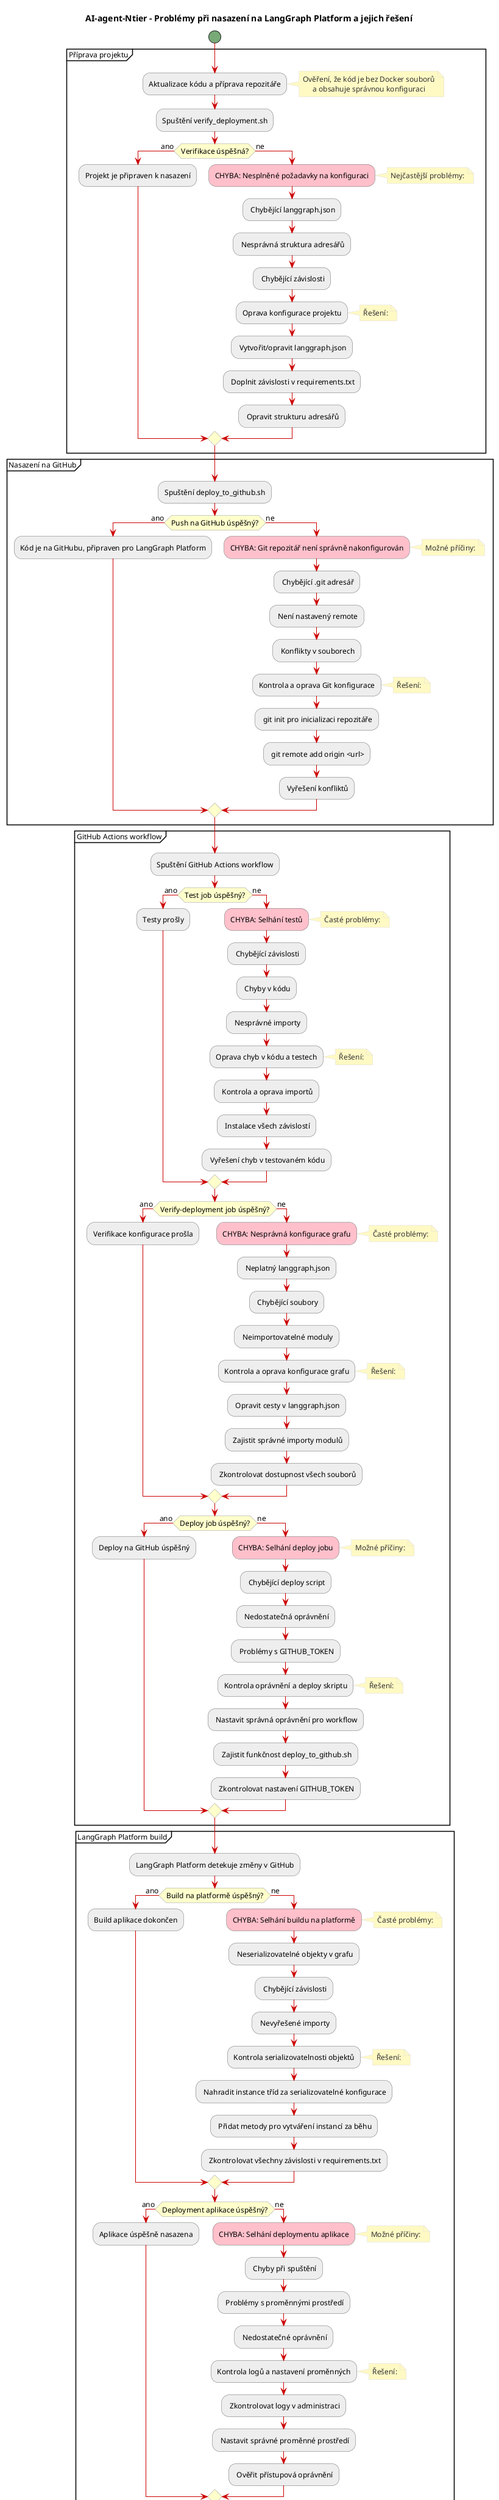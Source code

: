 @startuml "LangGraph-Platform-Deployment-Issues"
title "AI-agent-Ntier - Problémy při nasazení na LangGraph Platform a jejich řešení"

skinparam {
    DefaultFontName "Arial"
    DefaultFontSize 12
    DefaultTextAlignment center
    BackgroundColor white
    
    ArrowColor #CC0000
    DiamondBackgroundColor #FFFFCC
    DiamondBorderColor #999999
    
    ActivityBackgroundColor #EEEEEE
    ActivityBorderColor #666666
    ActivityDiamondBackgroundColor #FFFFCC
    ActivityDiamondBorderColor #999999
    ActivityEndColor #CC0000
    ActivityStartColor #77AA77
    
    NoteBackgroundColor #FFF9C4
    NoteBorderColor #DDDDDD
    NoteFontColor #333333
}

start

partition "Příprava projektu" {
  :Aktualizace kódu a příprava repozitáře;
  note right: Ověření, že kód je bez Docker souborů\na obsahuje správnou konfiguraci

  :Spuštění verify_deployment.sh;
  
  if (Verifikace úspěšná?) then (ano)
    :Projekt je připraven k nasazení;
  else (ne)
    #Pink:CHYBA: Nesplněné požadavky na konfiguraci;
    note right: Nejčastější problémy:
- Chybějící langgraph.json
- Nesprávná struktura adresářů
- Chybějící závislosti
    :Oprava konfigurace projektu;
    note right: Řešení: 
- Vytvořit/opravit langgraph.json
- Doplnit závislosti v requirements.txt
- Opravit strukturu adresářů
  endif
}

partition "Nasazení na GitHub" {
  :Spuštění deploy_to_github.sh;
  
  if (Push na GitHub úspěšný?) then (ano)
    :Kód je na GitHubu, připraven pro LangGraph Platform;
  else (ne)
    #Pink:CHYBA: Git repozitář není správně nakonfigurován;
    note right: Možné příčiny:
- Chybějící .git adresář
- Není nastavený remote
- Konflikty v souborech
    :Kontrola a oprava Git konfigurace;
    note right: Řešení:
- git init pro inicializaci repozitáře
- git remote add origin <url>
- Vyřešení konfliktů
  endif
}

partition "GitHub Actions workflow" {
  :Spuštění GitHub Actions workflow;
  
  if (Test job úspěšný?) then (ano)
    :Testy prošly;
  else (ne)
    #Pink:CHYBA: Selhání testů;
    note right: Časté problémy:
- Chybějící závislosti
- Chyby v kódu
- Nesprávné importy
    :Oprava chyb v kódu a testech;
    note right: Řešení:
- Kontrola a oprava importů
- Instalace všech závislostí
- Vyřešení chyb v testovaném kódu
  endif
  
  if (Verify-deployment job úspěšný?) then (ano)
    :Verifikace konfigurace prošla;
  else (ne)
    #Pink:CHYBA: Nesprávná konfigurace grafu;
    note right: Časté problémy:
- Neplatný langgraph.json
- Chybějící soubory
- Neimportovatelné moduly
    :Kontrola a oprava konfigurace grafu;
    note right: Řešení:
- Opravit cesty v langgraph.json
- Zajistit správné importy modulů
- Zkontrolovat dostupnost všech souborů
  endif
  
  if (Deploy job úspěšný?) then (ano)
    :Deploy na GitHub úspěšný;
  else (ne)
    #Pink:CHYBA: Selhání deploy jobu;
    note right: Možné příčiny:
- Chybějící deploy script
- Nedostatečná oprávnění
- Problémy s GITHUB_TOKEN
    :Kontrola oprávnění a deploy skriptu;
    note right: Řešení:
- Nastavit správná oprávnění pro workflow
- Zajistit funkčnost deploy_to_github.sh
- Zkontrolovat nastavení GITHUB_TOKEN
  endif
}

partition "LangGraph Platform build" {
  :LangGraph Platform detekuje změny v GitHub;
  
  if (Build na platformě úspěšný?) then (ano)
    :Build aplikace dokončen;
  else (ne)
    #Pink:CHYBA: Selhání buildu na platformě;
    note right: Časté problémy:
- Neserializovatelné objekty v grafu
- Chybějící závislosti
- Nevyřešené importy
    :Kontrola serializovatelnosti objektů;
    note right: Řešení:
- Nahradit instance tříd za serializovatelné konfigurace
- Přidat metody pro vytváření instancí za běhu
- Zkontrolovat všechny závislosti v requirements.txt
  endif
  
  if (Deployment aplikace úspěšný?) then (ano)
    :Aplikace úspěšně nasazena;
  else (ne)
    #Pink:CHYBA: Selhání deploymentu aplikace;
    note right: Možné příčiny:
- Chyby při spuštění
- Problémy s proměnnými prostředí
- Nedostatečné oprávnění
    :Kontrola logů a nastavení proměnných;
    note right: Řešení:
- Zkontrolovat logy v administraci
- Nastavit správné proměnné prostředí
- Ověřit přístupová oprávnění
  endif
}

:Aplikace úspěšně nasazena a běží;
note right: Ověřeno pomocí check_deployment_status.sh

stop

@enduml
